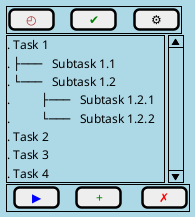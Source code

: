 @startsalt
skinparam Backgroundcolor lightblue
{

    {^
        [<color:brown>  ◴  ] |   | [<color:green>  ✔  ] |   | [  ⚙  ]
    }



    {SI
        . Task 1
        . ├───   Subtask 1.1
        . └───   Subtask 1.2
        .          ├───   Subtask 1.2.1   
        .          └───   Subtask 1.2.2   
        . Task 2
        . Task 3
        . Task 4
    }



    {^
        | [<color:blue>  ▶  ] |   | [<color:green>  +  ] |    | [<color:red>  ✗  ] |
    }
}
@endsalt